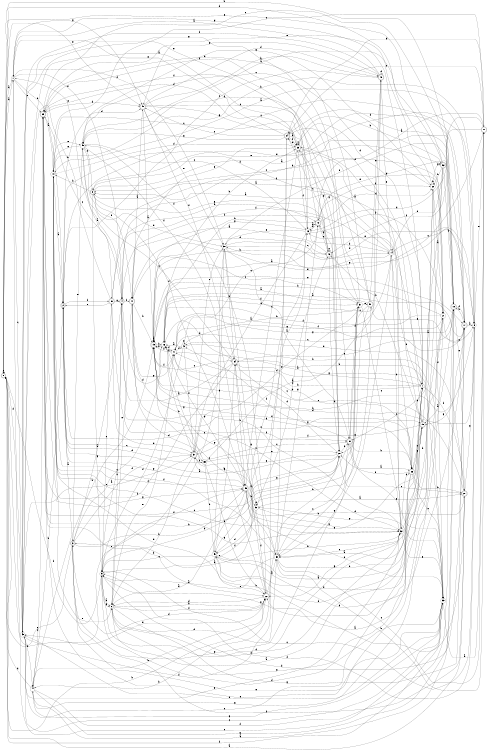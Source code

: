 digraph n43_4 {
__start0 [label="" shape="none"];

rankdir=LR;
size="8,5";

s0 [style="rounded,filled", color="black", fillcolor="white" shape="doublecircle", label="0"];
s1 [style="filled", color="black", fillcolor="white" shape="circle", label="1"];
s2 [style="rounded,filled", color="black", fillcolor="white" shape="doublecircle", label="2"];
s3 [style="rounded,filled", color="black", fillcolor="white" shape="doublecircle", label="3"];
s4 [style="rounded,filled", color="black", fillcolor="white" shape="doublecircle", label="4"];
s5 [style="filled", color="black", fillcolor="white" shape="circle", label="5"];
s6 [style="filled", color="black", fillcolor="white" shape="circle", label="6"];
s7 [style="filled", color="black", fillcolor="white" shape="circle", label="7"];
s8 [style="rounded,filled", color="black", fillcolor="white" shape="doublecircle", label="8"];
s9 [style="filled", color="black", fillcolor="white" shape="circle", label="9"];
s10 [style="filled", color="black", fillcolor="white" shape="circle", label="10"];
s11 [style="rounded,filled", color="black", fillcolor="white" shape="doublecircle", label="11"];
s12 [style="rounded,filled", color="black", fillcolor="white" shape="doublecircle", label="12"];
s13 [style="filled", color="black", fillcolor="white" shape="circle", label="13"];
s14 [style="filled", color="black", fillcolor="white" shape="circle", label="14"];
s15 [style="rounded,filled", color="black", fillcolor="white" shape="doublecircle", label="15"];
s16 [style="filled", color="black", fillcolor="white" shape="circle", label="16"];
s17 [style="rounded,filled", color="black", fillcolor="white" shape="doublecircle", label="17"];
s18 [style="rounded,filled", color="black", fillcolor="white" shape="doublecircle", label="18"];
s19 [style="rounded,filled", color="black", fillcolor="white" shape="doublecircle", label="19"];
s20 [style="filled", color="black", fillcolor="white" shape="circle", label="20"];
s21 [style="filled", color="black", fillcolor="white" shape="circle", label="21"];
s22 [style="rounded,filled", color="black", fillcolor="white" shape="doublecircle", label="22"];
s23 [style="filled", color="black", fillcolor="white" shape="circle", label="23"];
s24 [style="rounded,filled", color="black", fillcolor="white" shape="doublecircle", label="24"];
s25 [style="rounded,filled", color="black", fillcolor="white" shape="doublecircle", label="25"];
s26 [style="rounded,filled", color="black", fillcolor="white" shape="doublecircle", label="26"];
s27 [style="rounded,filled", color="black", fillcolor="white" shape="doublecircle", label="27"];
s28 [style="filled", color="black", fillcolor="white" shape="circle", label="28"];
s29 [style="rounded,filled", color="black", fillcolor="white" shape="doublecircle", label="29"];
s30 [style="rounded,filled", color="black", fillcolor="white" shape="doublecircle", label="30"];
s31 [style="filled", color="black", fillcolor="white" shape="circle", label="31"];
s32 [style="filled", color="black", fillcolor="white" shape="circle", label="32"];
s33 [style="filled", color="black", fillcolor="white" shape="circle", label="33"];
s34 [style="rounded,filled", color="black", fillcolor="white" shape="doublecircle", label="34"];
s35 [style="rounded,filled", color="black", fillcolor="white" shape="doublecircle", label="35"];
s36 [style="filled", color="black", fillcolor="white" shape="circle", label="36"];
s37 [style="rounded,filled", color="black", fillcolor="white" shape="doublecircle", label="37"];
s38 [style="filled", color="black", fillcolor="white" shape="circle", label="38"];
s39 [style="filled", color="black", fillcolor="white" shape="circle", label="39"];
s40 [style="rounded,filled", color="black", fillcolor="white" shape="doublecircle", label="40"];
s41 [style="filled", color="black", fillcolor="white" shape="circle", label="41"];
s42 [style="filled", color="black", fillcolor="white" shape="circle", label="42"];
s43 [style="filled", color="black", fillcolor="white" shape="circle", label="43"];
s44 [style="filled", color="black", fillcolor="white" shape="circle", label="44"];
s45 [style="filled", color="black", fillcolor="white" shape="circle", label="45"];
s46 [style="rounded,filled", color="black", fillcolor="white" shape="doublecircle", label="46"];
s47 [style="rounded,filled", color="black", fillcolor="white" shape="doublecircle", label="47"];
s48 [style="rounded,filled", color="black", fillcolor="white" shape="doublecircle", label="48"];
s49 [style="filled", color="black", fillcolor="white" shape="circle", label="49"];
s50 [style="rounded,filled", color="black", fillcolor="white" shape="doublecircle", label="50"];
s51 [style="rounded,filled", color="black", fillcolor="white" shape="doublecircle", label="51"];
s52 [style="rounded,filled", color="black", fillcolor="white" shape="doublecircle", label="52"];
s0 -> s1 [label="a"];
s0 -> s22 [label="b"];
s0 -> s0 [label="c"];
s0 -> s21 [label="d"];
s0 -> s48 [label="e"];
s0 -> s5 [label="f"];
s0 -> s48 [label="g"];
s1 -> s0 [label="a"];
s1 -> s2 [label="b"];
s1 -> s43 [label="c"];
s1 -> s38 [label="d"];
s1 -> s29 [label="e"];
s1 -> s4 [label="f"];
s1 -> s7 [label="g"];
s2 -> s3 [label="a"];
s2 -> s44 [label="b"];
s2 -> s30 [label="c"];
s2 -> s48 [label="d"];
s2 -> s52 [label="e"];
s2 -> s50 [label="f"];
s2 -> s35 [label="g"];
s3 -> s4 [label="a"];
s3 -> s35 [label="b"];
s3 -> s0 [label="c"];
s3 -> s22 [label="d"];
s3 -> s49 [label="e"];
s3 -> s37 [label="f"];
s3 -> s31 [label="g"];
s4 -> s5 [label="a"];
s4 -> s17 [label="b"];
s4 -> s29 [label="c"];
s4 -> s16 [label="d"];
s4 -> s1 [label="e"];
s4 -> s47 [label="f"];
s4 -> s26 [label="g"];
s5 -> s6 [label="a"];
s5 -> s13 [label="b"];
s5 -> s50 [label="c"];
s5 -> s32 [label="d"];
s5 -> s28 [label="e"];
s5 -> s35 [label="f"];
s5 -> s6 [label="g"];
s6 -> s7 [label="a"];
s6 -> s22 [label="b"];
s6 -> s4 [label="c"];
s6 -> s32 [label="d"];
s6 -> s10 [label="e"];
s6 -> s22 [label="f"];
s6 -> s17 [label="g"];
s7 -> s8 [label="a"];
s7 -> s41 [label="b"];
s7 -> s15 [label="c"];
s7 -> s25 [label="d"];
s7 -> s13 [label="e"];
s7 -> s27 [label="f"];
s7 -> s35 [label="g"];
s8 -> s9 [label="a"];
s8 -> s10 [label="b"];
s8 -> s28 [label="c"];
s8 -> s35 [label="d"];
s8 -> s17 [label="e"];
s8 -> s47 [label="f"];
s8 -> s5 [label="g"];
s9 -> s10 [label="a"];
s9 -> s15 [label="b"];
s9 -> s5 [label="c"];
s9 -> s15 [label="d"];
s9 -> s11 [label="e"];
s9 -> s5 [label="f"];
s9 -> s38 [label="g"];
s10 -> s2 [label="a"];
s10 -> s9 [label="b"];
s10 -> s11 [label="c"];
s10 -> s25 [label="d"];
s10 -> s49 [label="e"];
s10 -> s32 [label="f"];
s10 -> s32 [label="g"];
s11 -> s12 [label="a"];
s11 -> s23 [label="b"];
s11 -> s24 [label="c"];
s11 -> s13 [label="d"];
s11 -> s47 [label="e"];
s11 -> s46 [label="f"];
s11 -> s24 [label="g"];
s12 -> s13 [label="a"];
s12 -> s15 [label="b"];
s12 -> s10 [label="c"];
s12 -> s20 [label="d"];
s12 -> s46 [label="e"];
s12 -> s20 [label="f"];
s12 -> s18 [label="g"];
s13 -> s12 [label="a"];
s13 -> s14 [label="b"];
s13 -> s45 [label="c"];
s13 -> s29 [label="d"];
s13 -> s38 [label="e"];
s13 -> s21 [label="f"];
s13 -> s16 [label="g"];
s14 -> s15 [label="a"];
s14 -> s32 [label="b"];
s14 -> s17 [label="c"];
s14 -> s8 [label="d"];
s14 -> s7 [label="e"];
s14 -> s4 [label="f"];
s14 -> s23 [label="g"];
s15 -> s15 [label="a"];
s15 -> s16 [label="b"];
s15 -> s34 [label="c"];
s15 -> s46 [label="d"];
s15 -> s17 [label="e"];
s15 -> s41 [label="f"];
s15 -> s23 [label="g"];
s16 -> s17 [label="a"];
s16 -> s25 [label="b"];
s16 -> s3 [label="c"];
s16 -> s41 [label="d"];
s16 -> s31 [label="e"];
s16 -> s31 [label="f"];
s16 -> s15 [label="g"];
s17 -> s9 [label="a"];
s17 -> s18 [label="b"];
s17 -> s2 [label="c"];
s17 -> s5 [label="d"];
s17 -> s51 [label="e"];
s17 -> s41 [label="f"];
s17 -> s19 [label="g"];
s18 -> s19 [label="a"];
s18 -> s0 [label="b"];
s18 -> s29 [label="c"];
s18 -> s24 [label="d"];
s18 -> s27 [label="e"];
s18 -> s17 [label="f"];
s18 -> s41 [label="g"];
s19 -> s20 [label="a"];
s19 -> s46 [label="b"];
s19 -> s26 [label="c"];
s19 -> s45 [label="d"];
s19 -> s25 [label="e"];
s19 -> s37 [label="f"];
s19 -> s5 [label="g"];
s20 -> s21 [label="a"];
s20 -> s20 [label="b"];
s20 -> s49 [label="c"];
s20 -> s45 [label="d"];
s20 -> s48 [label="e"];
s20 -> s33 [label="f"];
s20 -> s52 [label="g"];
s21 -> s22 [label="a"];
s21 -> s15 [label="b"];
s21 -> s8 [label="c"];
s21 -> s43 [label="d"];
s21 -> s9 [label="e"];
s21 -> s16 [label="f"];
s21 -> s44 [label="g"];
s22 -> s23 [label="a"];
s22 -> s44 [label="b"];
s22 -> s15 [label="c"];
s22 -> s6 [label="d"];
s22 -> s43 [label="e"];
s22 -> s49 [label="f"];
s22 -> s34 [label="g"];
s23 -> s5 [label="a"];
s23 -> s7 [label="b"];
s23 -> s11 [label="c"];
s23 -> s6 [label="d"];
s23 -> s24 [label="e"];
s23 -> s10 [label="f"];
s23 -> s12 [label="g"];
s24 -> s25 [label="a"];
s24 -> s44 [label="b"];
s24 -> s48 [label="c"];
s24 -> s19 [label="d"];
s24 -> s1 [label="e"];
s24 -> s25 [label="f"];
s24 -> s49 [label="g"];
s25 -> s26 [label="a"];
s25 -> s52 [label="b"];
s25 -> s25 [label="c"];
s25 -> s24 [label="d"];
s25 -> s47 [label="e"];
s25 -> s13 [label="f"];
s25 -> s31 [label="g"];
s26 -> s23 [label="a"];
s26 -> s27 [label="b"];
s26 -> s33 [label="c"];
s26 -> s7 [label="d"];
s26 -> s43 [label="e"];
s26 -> s28 [label="f"];
s26 -> s19 [label="g"];
s27 -> s0 [label="a"];
s27 -> s10 [label="b"];
s27 -> s28 [label="c"];
s27 -> s42 [label="d"];
s27 -> s41 [label="e"];
s27 -> s3 [label="f"];
s27 -> s9 [label="g"];
s28 -> s2 [label="a"];
s28 -> s29 [label="b"];
s28 -> s24 [label="c"];
s28 -> s34 [label="d"];
s28 -> s37 [label="e"];
s28 -> s30 [label="f"];
s28 -> s45 [label="g"];
s29 -> s10 [label="a"];
s29 -> s22 [label="b"];
s29 -> s30 [label="c"];
s29 -> s48 [label="d"];
s29 -> s33 [label="e"];
s29 -> s13 [label="f"];
s29 -> s35 [label="g"];
s30 -> s26 [label="a"];
s30 -> s26 [label="b"];
s30 -> s23 [label="c"];
s30 -> s31 [label="d"];
s30 -> s33 [label="e"];
s30 -> s42 [label="f"];
s30 -> s25 [label="g"];
s31 -> s3 [label="a"];
s31 -> s23 [label="b"];
s31 -> s32 [label="c"];
s31 -> s37 [label="d"];
s31 -> s51 [label="e"];
s31 -> s29 [label="f"];
s31 -> s43 [label="g"];
s32 -> s8 [label="a"];
s32 -> s21 [label="b"];
s32 -> s23 [label="c"];
s32 -> s26 [label="d"];
s32 -> s33 [label="e"];
s32 -> s47 [label="f"];
s32 -> s22 [label="g"];
s33 -> s11 [label="a"];
s33 -> s34 [label="b"];
s33 -> s1 [label="c"];
s33 -> s5 [label="d"];
s33 -> s3 [label="e"];
s33 -> s0 [label="f"];
s33 -> s36 [label="g"];
s34 -> s4 [label="a"];
s34 -> s35 [label="b"];
s34 -> s49 [label="c"];
s34 -> s16 [label="d"];
s34 -> s18 [label="e"];
s34 -> s29 [label="f"];
s34 -> s7 [label="g"];
s35 -> s6 [label="a"];
s35 -> s36 [label="b"];
s35 -> s25 [label="c"];
s35 -> s27 [label="d"];
s35 -> s33 [label="e"];
s35 -> s10 [label="f"];
s35 -> s16 [label="g"];
s36 -> s27 [label="a"];
s36 -> s37 [label="b"];
s36 -> s46 [label="c"];
s36 -> s45 [label="d"];
s36 -> s36 [label="e"];
s36 -> s22 [label="f"];
s36 -> s32 [label="g"];
s37 -> s13 [label="a"];
s37 -> s16 [label="b"];
s37 -> s2 [label="c"];
s37 -> s6 [label="d"];
s37 -> s38 [label="e"];
s37 -> s39 [label="f"];
s37 -> s19 [label="g"];
s38 -> s30 [label="a"];
s38 -> s34 [label="b"];
s38 -> s14 [label="c"];
s38 -> s9 [label="d"];
s38 -> s0 [label="e"];
s38 -> s18 [label="f"];
s38 -> s23 [label="g"];
s39 -> s40 [label="a"];
s39 -> s45 [label="b"];
s39 -> s30 [label="c"];
s39 -> s2 [label="d"];
s39 -> s28 [label="e"];
s39 -> s22 [label="f"];
s39 -> s16 [label="g"];
s40 -> s1 [label="a"];
s40 -> s41 [label="b"];
s40 -> s2 [label="c"];
s40 -> s40 [label="d"];
s40 -> s14 [label="e"];
s40 -> s43 [label="f"];
s40 -> s29 [label="g"];
s41 -> s7 [label="a"];
s41 -> s26 [label="b"];
s41 -> s21 [label="c"];
s41 -> s42 [label="d"];
s41 -> s6 [label="e"];
s41 -> s15 [label="f"];
s41 -> s16 [label="g"];
s42 -> s16 [label="a"];
s42 -> s33 [label="b"];
s42 -> s12 [label="c"];
s42 -> s5 [label="d"];
s42 -> s42 [label="e"];
s42 -> s37 [label="f"];
s42 -> s14 [label="g"];
s43 -> s25 [label="a"];
s43 -> s44 [label="b"];
s43 -> s33 [label="c"];
s43 -> s0 [label="d"];
s43 -> s37 [label="e"];
s43 -> s28 [label="f"];
s43 -> s33 [label="g"];
s44 -> s18 [label="a"];
s44 -> s15 [label="b"];
s44 -> s29 [label="c"];
s44 -> s0 [label="d"];
s44 -> s7 [label="e"];
s44 -> s18 [label="f"];
s44 -> s18 [label="g"];
s45 -> s19 [label="a"];
s45 -> s32 [label="b"];
s45 -> s5 [label="c"];
s45 -> s17 [label="d"];
s45 -> s22 [label="e"];
s45 -> s34 [label="f"];
s45 -> s38 [label="g"];
s46 -> s47 [label="a"];
s46 -> s15 [label="b"];
s46 -> s46 [label="c"];
s46 -> s28 [label="d"];
s46 -> s43 [label="e"];
s46 -> s4 [label="f"];
s46 -> s12 [label="g"];
s47 -> s48 [label="a"];
s47 -> s15 [label="b"];
s47 -> s31 [label="c"];
s47 -> s39 [label="d"];
s47 -> s6 [label="e"];
s47 -> s26 [label="f"];
s47 -> s41 [label="g"];
s48 -> s15 [label="a"];
s48 -> s40 [label="b"];
s48 -> s28 [label="c"];
s48 -> s40 [label="d"];
s48 -> s38 [label="e"];
s48 -> s34 [label="f"];
s48 -> s25 [label="g"];
s49 -> s50 [label="a"];
s49 -> s8 [label="b"];
s49 -> s13 [label="c"];
s49 -> s38 [label="d"];
s49 -> s10 [label="e"];
s49 -> s35 [label="f"];
s49 -> s20 [label="g"];
s50 -> s12 [label="a"];
s50 -> s43 [label="b"];
s50 -> s32 [label="c"];
s50 -> s37 [label="d"];
s50 -> s2 [label="e"];
s50 -> s21 [label="f"];
s50 -> s4 [label="g"];
s51 -> s15 [label="a"];
s51 -> s36 [label="b"];
s51 -> s30 [label="c"];
s51 -> s29 [label="d"];
s51 -> s40 [label="e"];
s51 -> s49 [label="f"];
s51 -> s28 [label="g"];
s52 -> s49 [label="a"];
s52 -> s20 [label="b"];
s52 -> s30 [label="c"];
s52 -> s14 [label="d"];
s52 -> s1 [label="e"];
s52 -> s18 [label="f"];
s52 -> s6 [label="g"];

}